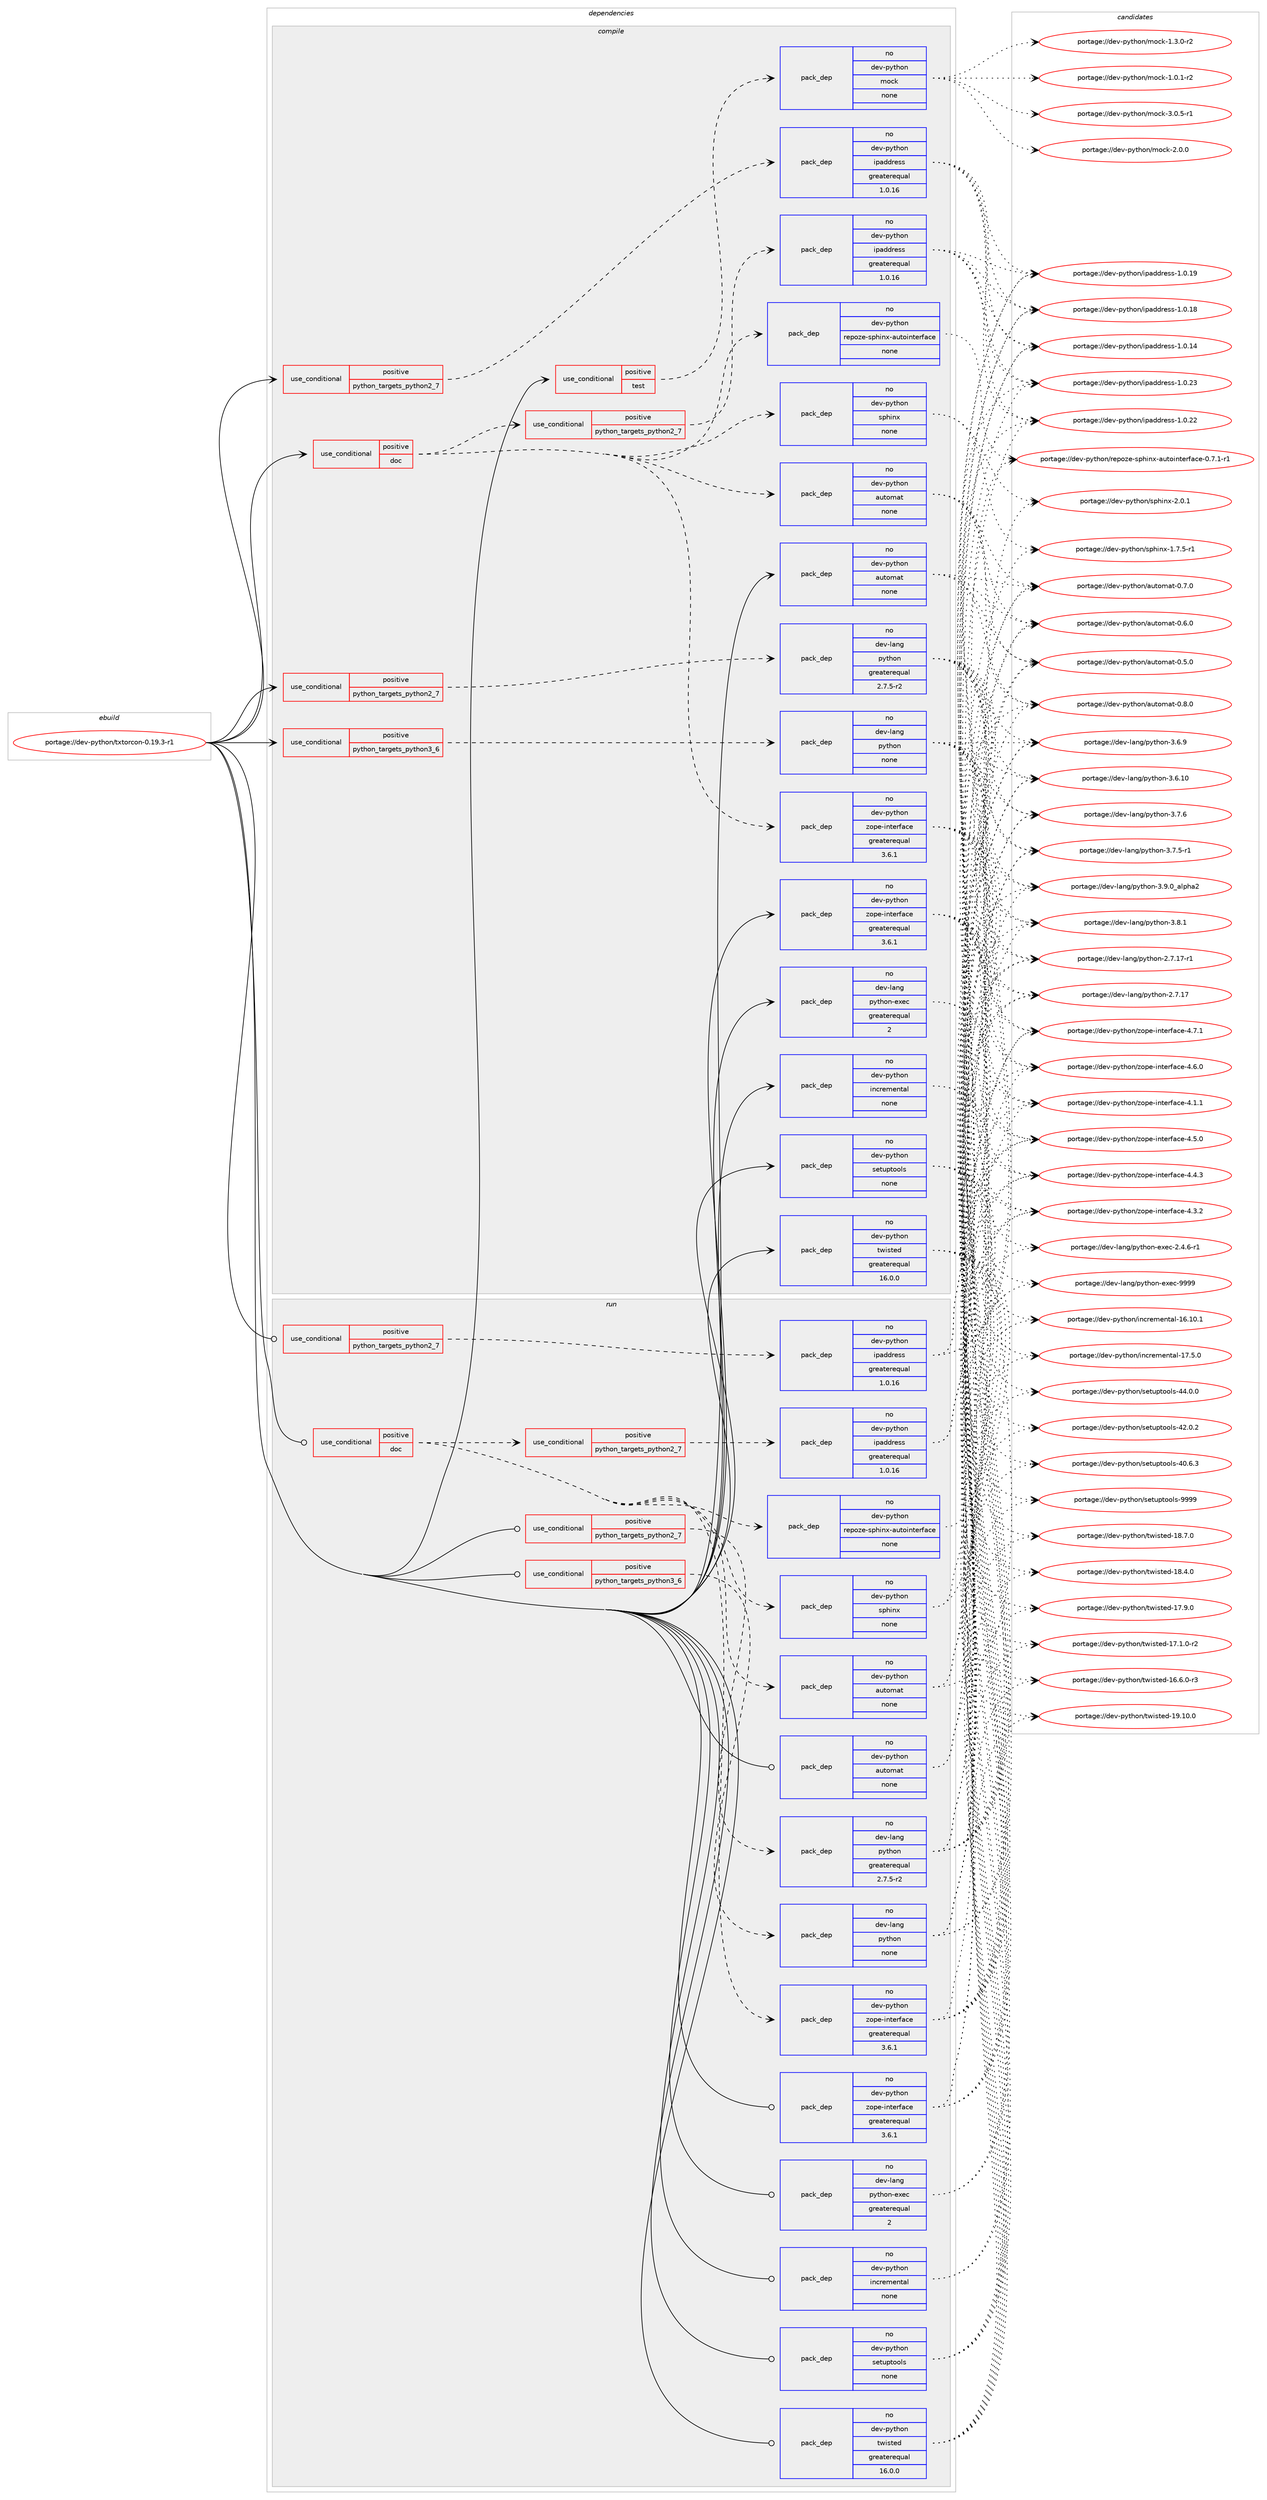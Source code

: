 digraph prolog {

# *************
# Graph options
# *************

newrank=true;
concentrate=true;
compound=true;
graph [rankdir=LR,fontname=Helvetica,fontsize=10,ranksep=1.5];#, ranksep=2.5, nodesep=0.2];
edge  [arrowhead=vee];
node  [fontname=Helvetica,fontsize=10];

# **********
# The ebuild
# **********

subgraph cluster_leftcol {
color=gray;
label=<<i>ebuild</i>>;
id [label="portage://dev-python/txtorcon-0.19.3-r1", color=red, width=4, href="../dev-python/txtorcon-0.19.3-r1.svg"];
}

# ****************
# The dependencies
# ****************

subgraph cluster_midcol {
color=gray;
label=<<i>dependencies</i>>;
subgraph cluster_compile {
fillcolor="#eeeeee";
style=filled;
label=<<i>compile</i>>;
subgraph cond104284 {
dependency420124 [label=<<TABLE BORDER="0" CELLBORDER="1" CELLSPACING="0" CELLPADDING="4"><TR><TD ROWSPAN="3" CELLPADDING="10">use_conditional</TD></TR><TR><TD>positive</TD></TR><TR><TD>doc</TD></TR></TABLE>>, shape=none, color=red];
subgraph pack310951 {
dependency420125 [label=<<TABLE BORDER="0" CELLBORDER="1" CELLSPACING="0" CELLPADDING="4" WIDTH="220"><TR><TD ROWSPAN="6" CELLPADDING="30">pack_dep</TD></TR><TR><TD WIDTH="110">no</TD></TR><TR><TD>dev-python</TD></TR><TR><TD>automat</TD></TR><TR><TD>none</TD></TR><TR><TD></TD></TR></TABLE>>, shape=none, color=blue];
}
dependency420124:e -> dependency420125:w [weight=20,style="dashed",arrowhead="vee"];
subgraph cond104285 {
dependency420126 [label=<<TABLE BORDER="0" CELLBORDER="1" CELLSPACING="0" CELLPADDING="4"><TR><TD ROWSPAN="3" CELLPADDING="10">use_conditional</TD></TR><TR><TD>positive</TD></TR><TR><TD>python_targets_python2_7</TD></TR></TABLE>>, shape=none, color=red];
subgraph pack310952 {
dependency420127 [label=<<TABLE BORDER="0" CELLBORDER="1" CELLSPACING="0" CELLPADDING="4" WIDTH="220"><TR><TD ROWSPAN="6" CELLPADDING="30">pack_dep</TD></TR><TR><TD WIDTH="110">no</TD></TR><TR><TD>dev-python</TD></TR><TR><TD>ipaddress</TD></TR><TR><TD>greaterequal</TD></TR><TR><TD>1.0.16</TD></TR></TABLE>>, shape=none, color=blue];
}
dependency420126:e -> dependency420127:w [weight=20,style="dashed",arrowhead="vee"];
}
dependency420124:e -> dependency420126:w [weight=20,style="dashed",arrowhead="vee"];
subgraph pack310953 {
dependency420128 [label=<<TABLE BORDER="0" CELLBORDER="1" CELLSPACING="0" CELLPADDING="4" WIDTH="220"><TR><TD ROWSPAN="6" CELLPADDING="30">pack_dep</TD></TR><TR><TD WIDTH="110">no</TD></TR><TR><TD>dev-python</TD></TR><TR><TD>sphinx</TD></TR><TR><TD>none</TD></TR><TR><TD></TD></TR></TABLE>>, shape=none, color=blue];
}
dependency420124:e -> dependency420128:w [weight=20,style="dashed",arrowhead="vee"];
subgraph pack310954 {
dependency420129 [label=<<TABLE BORDER="0" CELLBORDER="1" CELLSPACING="0" CELLPADDING="4" WIDTH="220"><TR><TD ROWSPAN="6" CELLPADDING="30">pack_dep</TD></TR><TR><TD WIDTH="110">no</TD></TR><TR><TD>dev-python</TD></TR><TR><TD>repoze-sphinx-autointerface</TD></TR><TR><TD>none</TD></TR><TR><TD></TD></TR></TABLE>>, shape=none, color=blue];
}
dependency420124:e -> dependency420129:w [weight=20,style="dashed",arrowhead="vee"];
subgraph pack310955 {
dependency420130 [label=<<TABLE BORDER="0" CELLBORDER="1" CELLSPACING="0" CELLPADDING="4" WIDTH="220"><TR><TD ROWSPAN="6" CELLPADDING="30">pack_dep</TD></TR><TR><TD WIDTH="110">no</TD></TR><TR><TD>dev-python</TD></TR><TR><TD>zope-interface</TD></TR><TR><TD>greaterequal</TD></TR><TR><TD>3.6.1</TD></TR></TABLE>>, shape=none, color=blue];
}
dependency420124:e -> dependency420130:w [weight=20,style="dashed",arrowhead="vee"];
}
id:e -> dependency420124:w [weight=20,style="solid",arrowhead="vee"];
subgraph cond104286 {
dependency420131 [label=<<TABLE BORDER="0" CELLBORDER="1" CELLSPACING="0" CELLPADDING="4"><TR><TD ROWSPAN="3" CELLPADDING="10">use_conditional</TD></TR><TR><TD>positive</TD></TR><TR><TD>python_targets_python2_7</TD></TR></TABLE>>, shape=none, color=red];
subgraph pack310956 {
dependency420132 [label=<<TABLE BORDER="0" CELLBORDER="1" CELLSPACING="0" CELLPADDING="4" WIDTH="220"><TR><TD ROWSPAN="6" CELLPADDING="30">pack_dep</TD></TR><TR><TD WIDTH="110">no</TD></TR><TR><TD>dev-lang</TD></TR><TR><TD>python</TD></TR><TR><TD>greaterequal</TD></TR><TR><TD>2.7.5-r2</TD></TR></TABLE>>, shape=none, color=blue];
}
dependency420131:e -> dependency420132:w [weight=20,style="dashed",arrowhead="vee"];
}
id:e -> dependency420131:w [weight=20,style="solid",arrowhead="vee"];
subgraph cond104287 {
dependency420133 [label=<<TABLE BORDER="0" CELLBORDER="1" CELLSPACING="0" CELLPADDING="4"><TR><TD ROWSPAN="3" CELLPADDING="10">use_conditional</TD></TR><TR><TD>positive</TD></TR><TR><TD>python_targets_python2_7</TD></TR></TABLE>>, shape=none, color=red];
subgraph pack310957 {
dependency420134 [label=<<TABLE BORDER="0" CELLBORDER="1" CELLSPACING="0" CELLPADDING="4" WIDTH="220"><TR><TD ROWSPAN="6" CELLPADDING="30">pack_dep</TD></TR><TR><TD WIDTH="110">no</TD></TR><TR><TD>dev-python</TD></TR><TR><TD>ipaddress</TD></TR><TR><TD>greaterequal</TD></TR><TR><TD>1.0.16</TD></TR></TABLE>>, shape=none, color=blue];
}
dependency420133:e -> dependency420134:w [weight=20,style="dashed",arrowhead="vee"];
}
id:e -> dependency420133:w [weight=20,style="solid",arrowhead="vee"];
subgraph cond104288 {
dependency420135 [label=<<TABLE BORDER="0" CELLBORDER="1" CELLSPACING="0" CELLPADDING="4"><TR><TD ROWSPAN="3" CELLPADDING="10">use_conditional</TD></TR><TR><TD>positive</TD></TR><TR><TD>python_targets_python3_6</TD></TR></TABLE>>, shape=none, color=red];
subgraph pack310958 {
dependency420136 [label=<<TABLE BORDER="0" CELLBORDER="1" CELLSPACING="0" CELLPADDING="4" WIDTH="220"><TR><TD ROWSPAN="6" CELLPADDING="30">pack_dep</TD></TR><TR><TD WIDTH="110">no</TD></TR><TR><TD>dev-lang</TD></TR><TR><TD>python</TD></TR><TR><TD>none</TD></TR><TR><TD></TD></TR></TABLE>>, shape=none, color=blue];
}
dependency420135:e -> dependency420136:w [weight=20,style="dashed",arrowhead="vee"];
}
id:e -> dependency420135:w [weight=20,style="solid",arrowhead="vee"];
subgraph cond104289 {
dependency420137 [label=<<TABLE BORDER="0" CELLBORDER="1" CELLSPACING="0" CELLPADDING="4"><TR><TD ROWSPAN="3" CELLPADDING="10">use_conditional</TD></TR><TR><TD>positive</TD></TR><TR><TD>test</TD></TR></TABLE>>, shape=none, color=red];
subgraph pack310959 {
dependency420138 [label=<<TABLE BORDER="0" CELLBORDER="1" CELLSPACING="0" CELLPADDING="4" WIDTH="220"><TR><TD ROWSPAN="6" CELLPADDING="30">pack_dep</TD></TR><TR><TD WIDTH="110">no</TD></TR><TR><TD>dev-python</TD></TR><TR><TD>mock</TD></TR><TR><TD>none</TD></TR><TR><TD></TD></TR></TABLE>>, shape=none, color=blue];
}
dependency420137:e -> dependency420138:w [weight=20,style="dashed",arrowhead="vee"];
}
id:e -> dependency420137:w [weight=20,style="solid",arrowhead="vee"];
subgraph pack310960 {
dependency420139 [label=<<TABLE BORDER="0" CELLBORDER="1" CELLSPACING="0" CELLPADDING="4" WIDTH="220"><TR><TD ROWSPAN="6" CELLPADDING="30">pack_dep</TD></TR><TR><TD WIDTH="110">no</TD></TR><TR><TD>dev-lang</TD></TR><TR><TD>python-exec</TD></TR><TR><TD>greaterequal</TD></TR><TR><TD>2</TD></TR></TABLE>>, shape=none, color=blue];
}
id:e -> dependency420139:w [weight=20,style="solid",arrowhead="vee"];
subgraph pack310961 {
dependency420140 [label=<<TABLE BORDER="0" CELLBORDER="1" CELLSPACING="0" CELLPADDING="4" WIDTH="220"><TR><TD ROWSPAN="6" CELLPADDING="30">pack_dep</TD></TR><TR><TD WIDTH="110">no</TD></TR><TR><TD>dev-python</TD></TR><TR><TD>automat</TD></TR><TR><TD>none</TD></TR><TR><TD></TD></TR></TABLE>>, shape=none, color=blue];
}
id:e -> dependency420140:w [weight=20,style="solid",arrowhead="vee"];
subgraph pack310962 {
dependency420141 [label=<<TABLE BORDER="0" CELLBORDER="1" CELLSPACING="0" CELLPADDING="4" WIDTH="220"><TR><TD ROWSPAN="6" CELLPADDING="30">pack_dep</TD></TR><TR><TD WIDTH="110">no</TD></TR><TR><TD>dev-python</TD></TR><TR><TD>incremental</TD></TR><TR><TD>none</TD></TR><TR><TD></TD></TR></TABLE>>, shape=none, color=blue];
}
id:e -> dependency420141:w [weight=20,style="solid",arrowhead="vee"];
subgraph pack310963 {
dependency420142 [label=<<TABLE BORDER="0" CELLBORDER="1" CELLSPACING="0" CELLPADDING="4" WIDTH="220"><TR><TD ROWSPAN="6" CELLPADDING="30">pack_dep</TD></TR><TR><TD WIDTH="110">no</TD></TR><TR><TD>dev-python</TD></TR><TR><TD>setuptools</TD></TR><TR><TD>none</TD></TR><TR><TD></TD></TR></TABLE>>, shape=none, color=blue];
}
id:e -> dependency420142:w [weight=20,style="solid",arrowhead="vee"];
subgraph pack310964 {
dependency420143 [label=<<TABLE BORDER="0" CELLBORDER="1" CELLSPACING="0" CELLPADDING="4" WIDTH="220"><TR><TD ROWSPAN="6" CELLPADDING="30">pack_dep</TD></TR><TR><TD WIDTH="110">no</TD></TR><TR><TD>dev-python</TD></TR><TR><TD>twisted</TD></TR><TR><TD>greaterequal</TD></TR><TR><TD>16.0.0</TD></TR></TABLE>>, shape=none, color=blue];
}
id:e -> dependency420143:w [weight=20,style="solid",arrowhead="vee"];
subgraph pack310965 {
dependency420144 [label=<<TABLE BORDER="0" CELLBORDER="1" CELLSPACING="0" CELLPADDING="4" WIDTH="220"><TR><TD ROWSPAN="6" CELLPADDING="30">pack_dep</TD></TR><TR><TD WIDTH="110">no</TD></TR><TR><TD>dev-python</TD></TR><TR><TD>zope-interface</TD></TR><TR><TD>greaterequal</TD></TR><TR><TD>3.6.1</TD></TR></TABLE>>, shape=none, color=blue];
}
id:e -> dependency420144:w [weight=20,style="solid",arrowhead="vee"];
}
subgraph cluster_compileandrun {
fillcolor="#eeeeee";
style=filled;
label=<<i>compile and run</i>>;
}
subgraph cluster_run {
fillcolor="#eeeeee";
style=filled;
label=<<i>run</i>>;
subgraph cond104290 {
dependency420145 [label=<<TABLE BORDER="0" CELLBORDER="1" CELLSPACING="0" CELLPADDING="4"><TR><TD ROWSPAN="3" CELLPADDING="10">use_conditional</TD></TR><TR><TD>positive</TD></TR><TR><TD>doc</TD></TR></TABLE>>, shape=none, color=red];
subgraph pack310966 {
dependency420146 [label=<<TABLE BORDER="0" CELLBORDER="1" CELLSPACING="0" CELLPADDING="4" WIDTH="220"><TR><TD ROWSPAN="6" CELLPADDING="30">pack_dep</TD></TR><TR><TD WIDTH="110">no</TD></TR><TR><TD>dev-python</TD></TR><TR><TD>automat</TD></TR><TR><TD>none</TD></TR><TR><TD></TD></TR></TABLE>>, shape=none, color=blue];
}
dependency420145:e -> dependency420146:w [weight=20,style="dashed",arrowhead="vee"];
subgraph cond104291 {
dependency420147 [label=<<TABLE BORDER="0" CELLBORDER="1" CELLSPACING="0" CELLPADDING="4"><TR><TD ROWSPAN="3" CELLPADDING="10">use_conditional</TD></TR><TR><TD>positive</TD></TR><TR><TD>python_targets_python2_7</TD></TR></TABLE>>, shape=none, color=red];
subgraph pack310967 {
dependency420148 [label=<<TABLE BORDER="0" CELLBORDER="1" CELLSPACING="0" CELLPADDING="4" WIDTH="220"><TR><TD ROWSPAN="6" CELLPADDING="30">pack_dep</TD></TR><TR><TD WIDTH="110">no</TD></TR><TR><TD>dev-python</TD></TR><TR><TD>ipaddress</TD></TR><TR><TD>greaterequal</TD></TR><TR><TD>1.0.16</TD></TR></TABLE>>, shape=none, color=blue];
}
dependency420147:e -> dependency420148:w [weight=20,style="dashed",arrowhead="vee"];
}
dependency420145:e -> dependency420147:w [weight=20,style="dashed",arrowhead="vee"];
subgraph pack310968 {
dependency420149 [label=<<TABLE BORDER="0" CELLBORDER="1" CELLSPACING="0" CELLPADDING="4" WIDTH="220"><TR><TD ROWSPAN="6" CELLPADDING="30">pack_dep</TD></TR><TR><TD WIDTH="110">no</TD></TR><TR><TD>dev-python</TD></TR><TR><TD>sphinx</TD></TR><TR><TD>none</TD></TR><TR><TD></TD></TR></TABLE>>, shape=none, color=blue];
}
dependency420145:e -> dependency420149:w [weight=20,style="dashed",arrowhead="vee"];
subgraph pack310969 {
dependency420150 [label=<<TABLE BORDER="0" CELLBORDER="1" CELLSPACING="0" CELLPADDING="4" WIDTH="220"><TR><TD ROWSPAN="6" CELLPADDING="30">pack_dep</TD></TR><TR><TD WIDTH="110">no</TD></TR><TR><TD>dev-python</TD></TR><TR><TD>repoze-sphinx-autointerface</TD></TR><TR><TD>none</TD></TR><TR><TD></TD></TR></TABLE>>, shape=none, color=blue];
}
dependency420145:e -> dependency420150:w [weight=20,style="dashed",arrowhead="vee"];
subgraph pack310970 {
dependency420151 [label=<<TABLE BORDER="0" CELLBORDER="1" CELLSPACING="0" CELLPADDING="4" WIDTH="220"><TR><TD ROWSPAN="6" CELLPADDING="30">pack_dep</TD></TR><TR><TD WIDTH="110">no</TD></TR><TR><TD>dev-python</TD></TR><TR><TD>zope-interface</TD></TR><TR><TD>greaterequal</TD></TR><TR><TD>3.6.1</TD></TR></TABLE>>, shape=none, color=blue];
}
dependency420145:e -> dependency420151:w [weight=20,style="dashed",arrowhead="vee"];
}
id:e -> dependency420145:w [weight=20,style="solid",arrowhead="odot"];
subgraph cond104292 {
dependency420152 [label=<<TABLE BORDER="0" CELLBORDER="1" CELLSPACING="0" CELLPADDING="4"><TR><TD ROWSPAN="3" CELLPADDING="10">use_conditional</TD></TR><TR><TD>positive</TD></TR><TR><TD>python_targets_python2_7</TD></TR></TABLE>>, shape=none, color=red];
subgraph pack310971 {
dependency420153 [label=<<TABLE BORDER="0" CELLBORDER="1" CELLSPACING="0" CELLPADDING="4" WIDTH="220"><TR><TD ROWSPAN="6" CELLPADDING="30">pack_dep</TD></TR><TR><TD WIDTH="110">no</TD></TR><TR><TD>dev-lang</TD></TR><TR><TD>python</TD></TR><TR><TD>greaterequal</TD></TR><TR><TD>2.7.5-r2</TD></TR></TABLE>>, shape=none, color=blue];
}
dependency420152:e -> dependency420153:w [weight=20,style="dashed",arrowhead="vee"];
}
id:e -> dependency420152:w [weight=20,style="solid",arrowhead="odot"];
subgraph cond104293 {
dependency420154 [label=<<TABLE BORDER="0" CELLBORDER="1" CELLSPACING="0" CELLPADDING="4"><TR><TD ROWSPAN="3" CELLPADDING="10">use_conditional</TD></TR><TR><TD>positive</TD></TR><TR><TD>python_targets_python2_7</TD></TR></TABLE>>, shape=none, color=red];
subgraph pack310972 {
dependency420155 [label=<<TABLE BORDER="0" CELLBORDER="1" CELLSPACING="0" CELLPADDING="4" WIDTH="220"><TR><TD ROWSPAN="6" CELLPADDING="30">pack_dep</TD></TR><TR><TD WIDTH="110">no</TD></TR><TR><TD>dev-python</TD></TR><TR><TD>ipaddress</TD></TR><TR><TD>greaterequal</TD></TR><TR><TD>1.0.16</TD></TR></TABLE>>, shape=none, color=blue];
}
dependency420154:e -> dependency420155:w [weight=20,style="dashed",arrowhead="vee"];
}
id:e -> dependency420154:w [weight=20,style="solid",arrowhead="odot"];
subgraph cond104294 {
dependency420156 [label=<<TABLE BORDER="0" CELLBORDER="1" CELLSPACING="0" CELLPADDING="4"><TR><TD ROWSPAN="3" CELLPADDING="10">use_conditional</TD></TR><TR><TD>positive</TD></TR><TR><TD>python_targets_python3_6</TD></TR></TABLE>>, shape=none, color=red];
subgraph pack310973 {
dependency420157 [label=<<TABLE BORDER="0" CELLBORDER="1" CELLSPACING="0" CELLPADDING="4" WIDTH="220"><TR><TD ROWSPAN="6" CELLPADDING="30">pack_dep</TD></TR><TR><TD WIDTH="110">no</TD></TR><TR><TD>dev-lang</TD></TR><TR><TD>python</TD></TR><TR><TD>none</TD></TR><TR><TD></TD></TR></TABLE>>, shape=none, color=blue];
}
dependency420156:e -> dependency420157:w [weight=20,style="dashed",arrowhead="vee"];
}
id:e -> dependency420156:w [weight=20,style="solid",arrowhead="odot"];
subgraph pack310974 {
dependency420158 [label=<<TABLE BORDER="0" CELLBORDER="1" CELLSPACING="0" CELLPADDING="4" WIDTH="220"><TR><TD ROWSPAN="6" CELLPADDING="30">pack_dep</TD></TR><TR><TD WIDTH="110">no</TD></TR><TR><TD>dev-lang</TD></TR><TR><TD>python-exec</TD></TR><TR><TD>greaterequal</TD></TR><TR><TD>2</TD></TR></TABLE>>, shape=none, color=blue];
}
id:e -> dependency420158:w [weight=20,style="solid",arrowhead="odot"];
subgraph pack310975 {
dependency420159 [label=<<TABLE BORDER="0" CELLBORDER="1" CELLSPACING="0" CELLPADDING="4" WIDTH="220"><TR><TD ROWSPAN="6" CELLPADDING="30">pack_dep</TD></TR><TR><TD WIDTH="110">no</TD></TR><TR><TD>dev-python</TD></TR><TR><TD>automat</TD></TR><TR><TD>none</TD></TR><TR><TD></TD></TR></TABLE>>, shape=none, color=blue];
}
id:e -> dependency420159:w [weight=20,style="solid",arrowhead="odot"];
subgraph pack310976 {
dependency420160 [label=<<TABLE BORDER="0" CELLBORDER="1" CELLSPACING="0" CELLPADDING="4" WIDTH="220"><TR><TD ROWSPAN="6" CELLPADDING="30">pack_dep</TD></TR><TR><TD WIDTH="110">no</TD></TR><TR><TD>dev-python</TD></TR><TR><TD>incremental</TD></TR><TR><TD>none</TD></TR><TR><TD></TD></TR></TABLE>>, shape=none, color=blue];
}
id:e -> dependency420160:w [weight=20,style="solid",arrowhead="odot"];
subgraph pack310977 {
dependency420161 [label=<<TABLE BORDER="0" CELLBORDER="1" CELLSPACING="0" CELLPADDING="4" WIDTH="220"><TR><TD ROWSPAN="6" CELLPADDING="30">pack_dep</TD></TR><TR><TD WIDTH="110">no</TD></TR><TR><TD>dev-python</TD></TR><TR><TD>setuptools</TD></TR><TR><TD>none</TD></TR><TR><TD></TD></TR></TABLE>>, shape=none, color=blue];
}
id:e -> dependency420161:w [weight=20,style="solid",arrowhead="odot"];
subgraph pack310978 {
dependency420162 [label=<<TABLE BORDER="0" CELLBORDER="1" CELLSPACING="0" CELLPADDING="4" WIDTH="220"><TR><TD ROWSPAN="6" CELLPADDING="30">pack_dep</TD></TR><TR><TD WIDTH="110">no</TD></TR><TR><TD>dev-python</TD></TR><TR><TD>twisted</TD></TR><TR><TD>greaterequal</TD></TR><TR><TD>16.0.0</TD></TR></TABLE>>, shape=none, color=blue];
}
id:e -> dependency420162:w [weight=20,style="solid",arrowhead="odot"];
subgraph pack310979 {
dependency420163 [label=<<TABLE BORDER="0" CELLBORDER="1" CELLSPACING="0" CELLPADDING="4" WIDTH="220"><TR><TD ROWSPAN="6" CELLPADDING="30">pack_dep</TD></TR><TR><TD WIDTH="110">no</TD></TR><TR><TD>dev-python</TD></TR><TR><TD>zope-interface</TD></TR><TR><TD>greaterequal</TD></TR><TR><TD>3.6.1</TD></TR></TABLE>>, shape=none, color=blue];
}
id:e -> dependency420163:w [weight=20,style="solid",arrowhead="odot"];
}
}

# **************
# The candidates
# **************

subgraph cluster_choices {
rank=same;
color=gray;
label=<<i>candidates</i>>;

subgraph choice310951 {
color=black;
nodesep=1;
choice10010111845112121116104111110479711711611110997116454846564648 [label="portage://dev-python/automat-0.8.0", color=red, width=4,href="../dev-python/automat-0.8.0.svg"];
choice10010111845112121116104111110479711711611110997116454846554648 [label="portage://dev-python/automat-0.7.0", color=red, width=4,href="../dev-python/automat-0.7.0.svg"];
choice10010111845112121116104111110479711711611110997116454846544648 [label="portage://dev-python/automat-0.6.0", color=red, width=4,href="../dev-python/automat-0.6.0.svg"];
choice10010111845112121116104111110479711711611110997116454846534648 [label="portage://dev-python/automat-0.5.0", color=red, width=4,href="../dev-python/automat-0.5.0.svg"];
dependency420125:e -> choice10010111845112121116104111110479711711611110997116454846564648:w [style=dotted,weight="100"];
dependency420125:e -> choice10010111845112121116104111110479711711611110997116454846554648:w [style=dotted,weight="100"];
dependency420125:e -> choice10010111845112121116104111110479711711611110997116454846544648:w [style=dotted,weight="100"];
dependency420125:e -> choice10010111845112121116104111110479711711611110997116454846534648:w [style=dotted,weight="100"];
}
subgraph choice310952 {
color=black;
nodesep=1;
choice10010111845112121116104111110471051129710010011410111511545494648465051 [label="portage://dev-python/ipaddress-1.0.23", color=red, width=4,href="../dev-python/ipaddress-1.0.23.svg"];
choice10010111845112121116104111110471051129710010011410111511545494648465050 [label="portage://dev-python/ipaddress-1.0.22", color=red, width=4,href="../dev-python/ipaddress-1.0.22.svg"];
choice10010111845112121116104111110471051129710010011410111511545494648464957 [label="portage://dev-python/ipaddress-1.0.19", color=red, width=4,href="../dev-python/ipaddress-1.0.19.svg"];
choice10010111845112121116104111110471051129710010011410111511545494648464956 [label="portage://dev-python/ipaddress-1.0.18", color=red, width=4,href="../dev-python/ipaddress-1.0.18.svg"];
choice10010111845112121116104111110471051129710010011410111511545494648464952 [label="portage://dev-python/ipaddress-1.0.14", color=red, width=4,href="../dev-python/ipaddress-1.0.14.svg"];
dependency420127:e -> choice10010111845112121116104111110471051129710010011410111511545494648465051:w [style=dotted,weight="100"];
dependency420127:e -> choice10010111845112121116104111110471051129710010011410111511545494648465050:w [style=dotted,weight="100"];
dependency420127:e -> choice10010111845112121116104111110471051129710010011410111511545494648464957:w [style=dotted,weight="100"];
dependency420127:e -> choice10010111845112121116104111110471051129710010011410111511545494648464956:w [style=dotted,weight="100"];
dependency420127:e -> choice10010111845112121116104111110471051129710010011410111511545494648464952:w [style=dotted,weight="100"];
}
subgraph choice310953 {
color=black;
nodesep=1;
choice1001011184511212111610411111047115112104105110120455046484649 [label="portage://dev-python/sphinx-2.0.1", color=red, width=4,href="../dev-python/sphinx-2.0.1.svg"];
choice10010111845112121116104111110471151121041051101204549465546534511449 [label="portage://dev-python/sphinx-1.7.5-r1", color=red, width=4,href="../dev-python/sphinx-1.7.5-r1.svg"];
dependency420128:e -> choice1001011184511212111610411111047115112104105110120455046484649:w [style=dotted,weight="100"];
dependency420128:e -> choice10010111845112121116104111110471151121041051101204549465546534511449:w [style=dotted,weight="100"];
}
subgraph choice310954 {
color=black;
nodesep=1;
choice100101118451121211161041111104711410111211112210145115112104105110120459711711611110511011610111410297991014548465546494511449 [label="portage://dev-python/repoze-sphinx-autointerface-0.7.1-r1", color=red, width=4,href="../dev-python/repoze-sphinx-autointerface-0.7.1-r1.svg"];
dependency420129:e -> choice100101118451121211161041111104711410111211112210145115112104105110120459711711611110511011610111410297991014548465546494511449:w [style=dotted,weight="100"];
}
subgraph choice310955 {
color=black;
nodesep=1;
choice1001011184511212111610411111047122111112101451051101161011141029799101455246554649 [label="portage://dev-python/zope-interface-4.7.1", color=red, width=4,href="../dev-python/zope-interface-4.7.1.svg"];
choice1001011184511212111610411111047122111112101451051101161011141029799101455246544648 [label="portage://dev-python/zope-interface-4.6.0", color=red, width=4,href="../dev-python/zope-interface-4.6.0.svg"];
choice1001011184511212111610411111047122111112101451051101161011141029799101455246534648 [label="portage://dev-python/zope-interface-4.5.0", color=red, width=4,href="../dev-python/zope-interface-4.5.0.svg"];
choice1001011184511212111610411111047122111112101451051101161011141029799101455246524651 [label="portage://dev-python/zope-interface-4.4.3", color=red, width=4,href="../dev-python/zope-interface-4.4.3.svg"];
choice1001011184511212111610411111047122111112101451051101161011141029799101455246514650 [label="portage://dev-python/zope-interface-4.3.2", color=red, width=4,href="../dev-python/zope-interface-4.3.2.svg"];
choice1001011184511212111610411111047122111112101451051101161011141029799101455246494649 [label="portage://dev-python/zope-interface-4.1.1", color=red, width=4,href="../dev-python/zope-interface-4.1.1.svg"];
dependency420130:e -> choice1001011184511212111610411111047122111112101451051101161011141029799101455246554649:w [style=dotted,weight="100"];
dependency420130:e -> choice1001011184511212111610411111047122111112101451051101161011141029799101455246544648:w [style=dotted,weight="100"];
dependency420130:e -> choice1001011184511212111610411111047122111112101451051101161011141029799101455246534648:w [style=dotted,weight="100"];
dependency420130:e -> choice1001011184511212111610411111047122111112101451051101161011141029799101455246524651:w [style=dotted,weight="100"];
dependency420130:e -> choice1001011184511212111610411111047122111112101451051101161011141029799101455246514650:w [style=dotted,weight="100"];
dependency420130:e -> choice1001011184511212111610411111047122111112101451051101161011141029799101455246494649:w [style=dotted,weight="100"];
}
subgraph choice310956 {
color=black;
nodesep=1;
choice10010111845108971101034711212111610411111045514657464895971081121049750 [label="portage://dev-lang/python-3.9.0_alpha2", color=red, width=4,href="../dev-lang/python-3.9.0_alpha2.svg"];
choice100101118451089711010347112121116104111110455146564649 [label="portage://dev-lang/python-3.8.1", color=red, width=4,href="../dev-lang/python-3.8.1.svg"];
choice100101118451089711010347112121116104111110455146554654 [label="portage://dev-lang/python-3.7.6", color=red, width=4,href="../dev-lang/python-3.7.6.svg"];
choice1001011184510897110103471121211161041111104551465546534511449 [label="portage://dev-lang/python-3.7.5-r1", color=red, width=4,href="../dev-lang/python-3.7.5-r1.svg"];
choice100101118451089711010347112121116104111110455146544657 [label="portage://dev-lang/python-3.6.9", color=red, width=4,href="../dev-lang/python-3.6.9.svg"];
choice10010111845108971101034711212111610411111045514654464948 [label="portage://dev-lang/python-3.6.10", color=red, width=4,href="../dev-lang/python-3.6.10.svg"];
choice100101118451089711010347112121116104111110455046554649554511449 [label="portage://dev-lang/python-2.7.17-r1", color=red, width=4,href="../dev-lang/python-2.7.17-r1.svg"];
choice10010111845108971101034711212111610411111045504655464955 [label="portage://dev-lang/python-2.7.17", color=red, width=4,href="../dev-lang/python-2.7.17.svg"];
dependency420132:e -> choice10010111845108971101034711212111610411111045514657464895971081121049750:w [style=dotted,weight="100"];
dependency420132:e -> choice100101118451089711010347112121116104111110455146564649:w [style=dotted,weight="100"];
dependency420132:e -> choice100101118451089711010347112121116104111110455146554654:w [style=dotted,weight="100"];
dependency420132:e -> choice1001011184510897110103471121211161041111104551465546534511449:w [style=dotted,weight="100"];
dependency420132:e -> choice100101118451089711010347112121116104111110455146544657:w [style=dotted,weight="100"];
dependency420132:e -> choice10010111845108971101034711212111610411111045514654464948:w [style=dotted,weight="100"];
dependency420132:e -> choice100101118451089711010347112121116104111110455046554649554511449:w [style=dotted,weight="100"];
dependency420132:e -> choice10010111845108971101034711212111610411111045504655464955:w [style=dotted,weight="100"];
}
subgraph choice310957 {
color=black;
nodesep=1;
choice10010111845112121116104111110471051129710010011410111511545494648465051 [label="portage://dev-python/ipaddress-1.0.23", color=red, width=4,href="../dev-python/ipaddress-1.0.23.svg"];
choice10010111845112121116104111110471051129710010011410111511545494648465050 [label="portage://dev-python/ipaddress-1.0.22", color=red, width=4,href="../dev-python/ipaddress-1.0.22.svg"];
choice10010111845112121116104111110471051129710010011410111511545494648464957 [label="portage://dev-python/ipaddress-1.0.19", color=red, width=4,href="../dev-python/ipaddress-1.0.19.svg"];
choice10010111845112121116104111110471051129710010011410111511545494648464956 [label="portage://dev-python/ipaddress-1.0.18", color=red, width=4,href="../dev-python/ipaddress-1.0.18.svg"];
choice10010111845112121116104111110471051129710010011410111511545494648464952 [label="portage://dev-python/ipaddress-1.0.14", color=red, width=4,href="../dev-python/ipaddress-1.0.14.svg"];
dependency420134:e -> choice10010111845112121116104111110471051129710010011410111511545494648465051:w [style=dotted,weight="100"];
dependency420134:e -> choice10010111845112121116104111110471051129710010011410111511545494648465050:w [style=dotted,weight="100"];
dependency420134:e -> choice10010111845112121116104111110471051129710010011410111511545494648464957:w [style=dotted,weight="100"];
dependency420134:e -> choice10010111845112121116104111110471051129710010011410111511545494648464956:w [style=dotted,weight="100"];
dependency420134:e -> choice10010111845112121116104111110471051129710010011410111511545494648464952:w [style=dotted,weight="100"];
}
subgraph choice310958 {
color=black;
nodesep=1;
choice10010111845108971101034711212111610411111045514657464895971081121049750 [label="portage://dev-lang/python-3.9.0_alpha2", color=red, width=4,href="../dev-lang/python-3.9.0_alpha2.svg"];
choice100101118451089711010347112121116104111110455146564649 [label="portage://dev-lang/python-3.8.1", color=red, width=4,href="../dev-lang/python-3.8.1.svg"];
choice100101118451089711010347112121116104111110455146554654 [label="portage://dev-lang/python-3.7.6", color=red, width=4,href="../dev-lang/python-3.7.6.svg"];
choice1001011184510897110103471121211161041111104551465546534511449 [label="portage://dev-lang/python-3.7.5-r1", color=red, width=4,href="../dev-lang/python-3.7.5-r1.svg"];
choice100101118451089711010347112121116104111110455146544657 [label="portage://dev-lang/python-3.6.9", color=red, width=4,href="../dev-lang/python-3.6.9.svg"];
choice10010111845108971101034711212111610411111045514654464948 [label="portage://dev-lang/python-3.6.10", color=red, width=4,href="../dev-lang/python-3.6.10.svg"];
choice100101118451089711010347112121116104111110455046554649554511449 [label="portage://dev-lang/python-2.7.17-r1", color=red, width=4,href="../dev-lang/python-2.7.17-r1.svg"];
choice10010111845108971101034711212111610411111045504655464955 [label="portage://dev-lang/python-2.7.17", color=red, width=4,href="../dev-lang/python-2.7.17.svg"];
dependency420136:e -> choice10010111845108971101034711212111610411111045514657464895971081121049750:w [style=dotted,weight="100"];
dependency420136:e -> choice100101118451089711010347112121116104111110455146564649:w [style=dotted,weight="100"];
dependency420136:e -> choice100101118451089711010347112121116104111110455146554654:w [style=dotted,weight="100"];
dependency420136:e -> choice1001011184510897110103471121211161041111104551465546534511449:w [style=dotted,weight="100"];
dependency420136:e -> choice100101118451089711010347112121116104111110455146544657:w [style=dotted,weight="100"];
dependency420136:e -> choice10010111845108971101034711212111610411111045514654464948:w [style=dotted,weight="100"];
dependency420136:e -> choice100101118451089711010347112121116104111110455046554649554511449:w [style=dotted,weight="100"];
dependency420136:e -> choice10010111845108971101034711212111610411111045504655464955:w [style=dotted,weight="100"];
}
subgraph choice310959 {
color=black;
nodesep=1;
choice1001011184511212111610411111047109111991074551464846534511449 [label="portage://dev-python/mock-3.0.5-r1", color=red, width=4,href="../dev-python/mock-3.0.5-r1.svg"];
choice100101118451121211161041111104710911199107455046484648 [label="portage://dev-python/mock-2.0.0", color=red, width=4,href="../dev-python/mock-2.0.0.svg"];
choice1001011184511212111610411111047109111991074549465146484511450 [label="portage://dev-python/mock-1.3.0-r2", color=red, width=4,href="../dev-python/mock-1.3.0-r2.svg"];
choice1001011184511212111610411111047109111991074549464846494511450 [label="portage://dev-python/mock-1.0.1-r2", color=red, width=4,href="../dev-python/mock-1.0.1-r2.svg"];
dependency420138:e -> choice1001011184511212111610411111047109111991074551464846534511449:w [style=dotted,weight="100"];
dependency420138:e -> choice100101118451121211161041111104710911199107455046484648:w [style=dotted,weight="100"];
dependency420138:e -> choice1001011184511212111610411111047109111991074549465146484511450:w [style=dotted,weight="100"];
dependency420138:e -> choice1001011184511212111610411111047109111991074549464846494511450:w [style=dotted,weight="100"];
}
subgraph choice310960 {
color=black;
nodesep=1;
choice10010111845108971101034711212111610411111045101120101994557575757 [label="portage://dev-lang/python-exec-9999", color=red, width=4,href="../dev-lang/python-exec-9999.svg"];
choice10010111845108971101034711212111610411111045101120101994550465246544511449 [label="portage://dev-lang/python-exec-2.4.6-r1", color=red, width=4,href="../dev-lang/python-exec-2.4.6-r1.svg"];
dependency420139:e -> choice10010111845108971101034711212111610411111045101120101994557575757:w [style=dotted,weight="100"];
dependency420139:e -> choice10010111845108971101034711212111610411111045101120101994550465246544511449:w [style=dotted,weight="100"];
}
subgraph choice310961 {
color=black;
nodesep=1;
choice10010111845112121116104111110479711711611110997116454846564648 [label="portage://dev-python/automat-0.8.0", color=red, width=4,href="../dev-python/automat-0.8.0.svg"];
choice10010111845112121116104111110479711711611110997116454846554648 [label="portage://dev-python/automat-0.7.0", color=red, width=4,href="../dev-python/automat-0.7.0.svg"];
choice10010111845112121116104111110479711711611110997116454846544648 [label="portage://dev-python/automat-0.6.0", color=red, width=4,href="../dev-python/automat-0.6.0.svg"];
choice10010111845112121116104111110479711711611110997116454846534648 [label="portage://dev-python/automat-0.5.0", color=red, width=4,href="../dev-python/automat-0.5.0.svg"];
dependency420140:e -> choice10010111845112121116104111110479711711611110997116454846564648:w [style=dotted,weight="100"];
dependency420140:e -> choice10010111845112121116104111110479711711611110997116454846554648:w [style=dotted,weight="100"];
dependency420140:e -> choice10010111845112121116104111110479711711611110997116454846544648:w [style=dotted,weight="100"];
dependency420140:e -> choice10010111845112121116104111110479711711611110997116454846534648:w [style=dotted,weight="100"];
}
subgraph choice310962 {
color=black;
nodesep=1;
choice1001011184511212111610411111047105110991141011091011101169710845495546534648 [label="portage://dev-python/incremental-17.5.0", color=red, width=4,href="../dev-python/incremental-17.5.0.svg"];
choice100101118451121211161041111104710511099114101109101110116971084549544649484649 [label="portage://dev-python/incremental-16.10.1", color=red, width=4,href="../dev-python/incremental-16.10.1.svg"];
dependency420141:e -> choice1001011184511212111610411111047105110991141011091011101169710845495546534648:w [style=dotted,weight="100"];
dependency420141:e -> choice100101118451121211161041111104710511099114101109101110116971084549544649484649:w [style=dotted,weight="100"];
}
subgraph choice310963 {
color=black;
nodesep=1;
choice10010111845112121116104111110471151011161171121161111111081154557575757 [label="portage://dev-python/setuptools-9999", color=red, width=4,href="../dev-python/setuptools-9999.svg"];
choice100101118451121211161041111104711510111611711211611111110811545525246484648 [label="portage://dev-python/setuptools-44.0.0", color=red, width=4,href="../dev-python/setuptools-44.0.0.svg"];
choice100101118451121211161041111104711510111611711211611111110811545525046484650 [label="portage://dev-python/setuptools-42.0.2", color=red, width=4,href="../dev-python/setuptools-42.0.2.svg"];
choice100101118451121211161041111104711510111611711211611111110811545524846544651 [label="portage://dev-python/setuptools-40.6.3", color=red, width=4,href="../dev-python/setuptools-40.6.3.svg"];
dependency420142:e -> choice10010111845112121116104111110471151011161171121161111111081154557575757:w [style=dotted,weight="100"];
dependency420142:e -> choice100101118451121211161041111104711510111611711211611111110811545525246484648:w [style=dotted,weight="100"];
dependency420142:e -> choice100101118451121211161041111104711510111611711211611111110811545525046484650:w [style=dotted,weight="100"];
dependency420142:e -> choice100101118451121211161041111104711510111611711211611111110811545524846544651:w [style=dotted,weight="100"];
}
subgraph choice310964 {
color=black;
nodesep=1;
choice10010111845112121116104111110471161191051151161011004549574649484648 [label="portage://dev-python/twisted-19.10.0", color=red, width=4,href="../dev-python/twisted-19.10.0.svg"];
choice100101118451121211161041111104711611910511511610110045495646554648 [label="portage://dev-python/twisted-18.7.0", color=red, width=4,href="../dev-python/twisted-18.7.0.svg"];
choice100101118451121211161041111104711611910511511610110045495646524648 [label="portage://dev-python/twisted-18.4.0", color=red, width=4,href="../dev-python/twisted-18.4.0.svg"];
choice100101118451121211161041111104711611910511511610110045495546574648 [label="portage://dev-python/twisted-17.9.0", color=red, width=4,href="../dev-python/twisted-17.9.0.svg"];
choice1001011184511212111610411111047116119105115116101100454955464946484511450 [label="portage://dev-python/twisted-17.1.0-r2", color=red, width=4,href="../dev-python/twisted-17.1.0-r2.svg"];
choice1001011184511212111610411111047116119105115116101100454954465446484511451 [label="portage://dev-python/twisted-16.6.0-r3", color=red, width=4,href="../dev-python/twisted-16.6.0-r3.svg"];
dependency420143:e -> choice10010111845112121116104111110471161191051151161011004549574649484648:w [style=dotted,weight="100"];
dependency420143:e -> choice100101118451121211161041111104711611910511511610110045495646554648:w [style=dotted,weight="100"];
dependency420143:e -> choice100101118451121211161041111104711611910511511610110045495646524648:w [style=dotted,weight="100"];
dependency420143:e -> choice100101118451121211161041111104711611910511511610110045495546574648:w [style=dotted,weight="100"];
dependency420143:e -> choice1001011184511212111610411111047116119105115116101100454955464946484511450:w [style=dotted,weight="100"];
dependency420143:e -> choice1001011184511212111610411111047116119105115116101100454954465446484511451:w [style=dotted,weight="100"];
}
subgraph choice310965 {
color=black;
nodesep=1;
choice1001011184511212111610411111047122111112101451051101161011141029799101455246554649 [label="portage://dev-python/zope-interface-4.7.1", color=red, width=4,href="../dev-python/zope-interface-4.7.1.svg"];
choice1001011184511212111610411111047122111112101451051101161011141029799101455246544648 [label="portage://dev-python/zope-interface-4.6.0", color=red, width=4,href="../dev-python/zope-interface-4.6.0.svg"];
choice1001011184511212111610411111047122111112101451051101161011141029799101455246534648 [label="portage://dev-python/zope-interface-4.5.0", color=red, width=4,href="../dev-python/zope-interface-4.5.0.svg"];
choice1001011184511212111610411111047122111112101451051101161011141029799101455246524651 [label="portage://dev-python/zope-interface-4.4.3", color=red, width=4,href="../dev-python/zope-interface-4.4.3.svg"];
choice1001011184511212111610411111047122111112101451051101161011141029799101455246514650 [label="portage://dev-python/zope-interface-4.3.2", color=red, width=4,href="../dev-python/zope-interface-4.3.2.svg"];
choice1001011184511212111610411111047122111112101451051101161011141029799101455246494649 [label="portage://dev-python/zope-interface-4.1.1", color=red, width=4,href="../dev-python/zope-interface-4.1.1.svg"];
dependency420144:e -> choice1001011184511212111610411111047122111112101451051101161011141029799101455246554649:w [style=dotted,weight="100"];
dependency420144:e -> choice1001011184511212111610411111047122111112101451051101161011141029799101455246544648:w [style=dotted,weight="100"];
dependency420144:e -> choice1001011184511212111610411111047122111112101451051101161011141029799101455246534648:w [style=dotted,weight="100"];
dependency420144:e -> choice1001011184511212111610411111047122111112101451051101161011141029799101455246524651:w [style=dotted,weight="100"];
dependency420144:e -> choice1001011184511212111610411111047122111112101451051101161011141029799101455246514650:w [style=dotted,weight="100"];
dependency420144:e -> choice1001011184511212111610411111047122111112101451051101161011141029799101455246494649:w [style=dotted,weight="100"];
}
subgraph choice310966 {
color=black;
nodesep=1;
choice10010111845112121116104111110479711711611110997116454846564648 [label="portage://dev-python/automat-0.8.0", color=red, width=4,href="../dev-python/automat-0.8.0.svg"];
choice10010111845112121116104111110479711711611110997116454846554648 [label="portage://dev-python/automat-0.7.0", color=red, width=4,href="../dev-python/automat-0.7.0.svg"];
choice10010111845112121116104111110479711711611110997116454846544648 [label="portage://dev-python/automat-0.6.0", color=red, width=4,href="../dev-python/automat-0.6.0.svg"];
choice10010111845112121116104111110479711711611110997116454846534648 [label="portage://dev-python/automat-0.5.0", color=red, width=4,href="../dev-python/automat-0.5.0.svg"];
dependency420146:e -> choice10010111845112121116104111110479711711611110997116454846564648:w [style=dotted,weight="100"];
dependency420146:e -> choice10010111845112121116104111110479711711611110997116454846554648:w [style=dotted,weight="100"];
dependency420146:e -> choice10010111845112121116104111110479711711611110997116454846544648:w [style=dotted,weight="100"];
dependency420146:e -> choice10010111845112121116104111110479711711611110997116454846534648:w [style=dotted,weight="100"];
}
subgraph choice310967 {
color=black;
nodesep=1;
choice10010111845112121116104111110471051129710010011410111511545494648465051 [label="portage://dev-python/ipaddress-1.0.23", color=red, width=4,href="../dev-python/ipaddress-1.0.23.svg"];
choice10010111845112121116104111110471051129710010011410111511545494648465050 [label="portage://dev-python/ipaddress-1.0.22", color=red, width=4,href="../dev-python/ipaddress-1.0.22.svg"];
choice10010111845112121116104111110471051129710010011410111511545494648464957 [label="portage://dev-python/ipaddress-1.0.19", color=red, width=4,href="../dev-python/ipaddress-1.0.19.svg"];
choice10010111845112121116104111110471051129710010011410111511545494648464956 [label="portage://dev-python/ipaddress-1.0.18", color=red, width=4,href="../dev-python/ipaddress-1.0.18.svg"];
choice10010111845112121116104111110471051129710010011410111511545494648464952 [label="portage://dev-python/ipaddress-1.0.14", color=red, width=4,href="../dev-python/ipaddress-1.0.14.svg"];
dependency420148:e -> choice10010111845112121116104111110471051129710010011410111511545494648465051:w [style=dotted,weight="100"];
dependency420148:e -> choice10010111845112121116104111110471051129710010011410111511545494648465050:w [style=dotted,weight="100"];
dependency420148:e -> choice10010111845112121116104111110471051129710010011410111511545494648464957:w [style=dotted,weight="100"];
dependency420148:e -> choice10010111845112121116104111110471051129710010011410111511545494648464956:w [style=dotted,weight="100"];
dependency420148:e -> choice10010111845112121116104111110471051129710010011410111511545494648464952:w [style=dotted,weight="100"];
}
subgraph choice310968 {
color=black;
nodesep=1;
choice1001011184511212111610411111047115112104105110120455046484649 [label="portage://dev-python/sphinx-2.0.1", color=red, width=4,href="../dev-python/sphinx-2.0.1.svg"];
choice10010111845112121116104111110471151121041051101204549465546534511449 [label="portage://dev-python/sphinx-1.7.5-r1", color=red, width=4,href="../dev-python/sphinx-1.7.5-r1.svg"];
dependency420149:e -> choice1001011184511212111610411111047115112104105110120455046484649:w [style=dotted,weight="100"];
dependency420149:e -> choice10010111845112121116104111110471151121041051101204549465546534511449:w [style=dotted,weight="100"];
}
subgraph choice310969 {
color=black;
nodesep=1;
choice100101118451121211161041111104711410111211112210145115112104105110120459711711611110511011610111410297991014548465546494511449 [label="portage://dev-python/repoze-sphinx-autointerface-0.7.1-r1", color=red, width=4,href="../dev-python/repoze-sphinx-autointerface-0.7.1-r1.svg"];
dependency420150:e -> choice100101118451121211161041111104711410111211112210145115112104105110120459711711611110511011610111410297991014548465546494511449:w [style=dotted,weight="100"];
}
subgraph choice310970 {
color=black;
nodesep=1;
choice1001011184511212111610411111047122111112101451051101161011141029799101455246554649 [label="portage://dev-python/zope-interface-4.7.1", color=red, width=4,href="../dev-python/zope-interface-4.7.1.svg"];
choice1001011184511212111610411111047122111112101451051101161011141029799101455246544648 [label="portage://dev-python/zope-interface-4.6.0", color=red, width=4,href="../dev-python/zope-interface-4.6.0.svg"];
choice1001011184511212111610411111047122111112101451051101161011141029799101455246534648 [label="portage://dev-python/zope-interface-4.5.0", color=red, width=4,href="../dev-python/zope-interface-4.5.0.svg"];
choice1001011184511212111610411111047122111112101451051101161011141029799101455246524651 [label="portage://dev-python/zope-interface-4.4.3", color=red, width=4,href="../dev-python/zope-interface-4.4.3.svg"];
choice1001011184511212111610411111047122111112101451051101161011141029799101455246514650 [label="portage://dev-python/zope-interface-4.3.2", color=red, width=4,href="../dev-python/zope-interface-4.3.2.svg"];
choice1001011184511212111610411111047122111112101451051101161011141029799101455246494649 [label="portage://dev-python/zope-interface-4.1.1", color=red, width=4,href="../dev-python/zope-interface-4.1.1.svg"];
dependency420151:e -> choice1001011184511212111610411111047122111112101451051101161011141029799101455246554649:w [style=dotted,weight="100"];
dependency420151:e -> choice1001011184511212111610411111047122111112101451051101161011141029799101455246544648:w [style=dotted,weight="100"];
dependency420151:e -> choice1001011184511212111610411111047122111112101451051101161011141029799101455246534648:w [style=dotted,weight="100"];
dependency420151:e -> choice1001011184511212111610411111047122111112101451051101161011141029799101455246524651:w [style=dotted,weight="100"];
dependency420151:e -> choice1001011184511212111610411111047122111112101451051101161011141029799101455246514650:w [style=dotted,weight="100"];
dependency420151:e -> choice1001011184511212111610411111047122111112101451051101161011141029799101455246494649:w [style=dotted,weight="100"];
}
subgraph choice310971 {
color=black;
nodesep=1;
choice10010111845108971101034711212111610411111045514657464895971081121049750 [label="portage://dev-lang/python-3.9.0_alpha2", color=red, width=4,href="../dev-lang/python-3.9.0_alpha2.svg"];
choice100101118451089711010347112121116104111110455146564649 [label="portage://dev-lang/python-3.8.1", color=red, width=4,href="../dev-lang/python-3.8.1.svg"];
choice100101118451089711010347112121116104111110455146554654 [label="portage://dev-lang/python-3.7.6", color=red, width=4,href="../dev-lang/python-3.7.6.svg"];
choice1001011184510897110103471121211161041111104551465546534511449 [label="portage://dev-lang/python-3.7.5-r1", color=red, width=4,href="../dev-lang/python-3.7.5-r1.svg"];
choice100101118451089711010347112121116104111110455146544657 [label="portage://dev-lang/python-3.6.9", color=red, width=4,href="../dev-lang/python-3.6.9.svg"];
choice10010111845108971101034711212111610411111045514654464948 [label="portage://dev-lang/python-3.6.10", color=red, width=4,href="../dev-lang/python-3.6.10.svg"];
choice100101118451089711010347112121116104111110455046554649554511449 [label="portage://dev-lang/python-2.7.17-r1", color=red, width=4,href="../dev-lang/python-2.7.17-r1.svg"];
choice10010111845108971101034711212111610411111045504655464955 [label="portage://dev-lang/python-2.7.17", color=red, width=4,href="../dev-lang/python-2.7.17.svg"];
dependency420153:e -> choice10010111845108971101034711212111610411111045514657464895971081121049750:w [style=dotted,weight="100"];
dependency420153:e -> choice100101118451089711010347112121116104111110455146564649:w [style=dotted,weight="100"];
dependency420153:e -> choice100101118451089711010347112121116104111110455146554654:w [style=dotted,weight="100"];
dependency420153:e -> choice1001011184510897110103471121211161041111104551465546534511449:w [style=dotted,weight="100"];
dependency420153:e -> choice100101118451089711010347112121116104111110455146544657:w [style=dotted,weight="100"];
dependency420153:e -> choice10010111845108971101034711212111610411111045514654464948:w [style=dotted,weight="100"];
dependency420153:e -> choice100101118451089711010347112121116104111110455046554649554511449:w [style=dotted,weight="100"];
dependency420153:e -> choice10010111845108971101034711212111610411111045504655464955:w [style=dotted,weight="100"];
}
subgraph choice310972 {
color=black;
nodesep=1;
choice10010111845112121116104111110471051129710010011410111511545494648465051 [label="portage://dev-python/ipaddress-1.0.23", color=red, width=4,href="../dev-python/ipaddress-1.0.23.svg"];
choice10010111845112121116104111110471051129710010011410111511545494648465050 [label="portage://dev-python/ipaddress-1.0.22", color=red, width=4,href="../dev-python/ipaddress-1.0.22.svg"];
choice10010111845112121116104111110471051129710010011410111511545494648464957 [label="portage://dev-python/ipaddress-1.0.19", color=red, width=4,href="../dev-python/ipaddress-1.0.19.svg"];
choice10010111845112121116104111110471051129710010011410111511545494648464956 [label="portage://dev-python/ipaddress-1.0.18", color=red, width=4,href="../dev-python/ipaddress-1.0.18.svg"];
choice10010111845112121116104111110471051129710010011410111511545494648464952 [label="portage://dev-python/ipaddress-1.0.14", color=red, width=4,href="../dev-python/ipaddress-1.0.14.svg"];
dependency420155:e -> choice10010111845112121116104111110471051129710010011410111511545494648465051:w [style=dotted,weight="100"];
dependency420155:e -> choice10010111845112121116104111110471051129710010011410111511545494648465050:w [style=dotted,weight="100"];
dependency420155:e -> choice10010111845112121116104111110471051129710010011410111511545494648464957:w [style=dotted,weight="100"];
dependency420155:e -> choice10010111845112121116104111110471051129710010011410111511545494648464956:w [style=dotted,weight="100"];
dependency420155:e -> choice10010111845112121116104111110471051129710010011410111511545494648464952:w [style=dotted,weight="100"];
}
subgraph choice310973 {
color=black;
nodesep=1;
choice10010111845108971101034711212111610411111045514657464895971081121049750 [label="portage://dev-lang/python-3.9.0_alpha2", color=red, width=4,href="../dev-lang/python-3.9.0_alpha2.svg"];
choice100101118451089711010347112121116104111110455146564649 [label="portage://dev-lang/python-3.8.1", color=red, width=4,href="../dev-lang/python-3.8.1.svg"];
choice100101118451089711010347112121116104111110455146554654 [label="portage://dev-lang/python-3.7.6", color=red, width=4,href="../dev-lang/python-3.7.6.svg"];
choice1001011184510897110103471121211161041111104551465546534511449 [label="portage://dev-lang/python-3.7.5-r1", color=red, width=4,href="../dev-lang/python-3.7.5-r1.svg"];
choice100101118451089711010347112121116104111110455146544657 [label="portage://dev-lang/python-3.6.9", color=red, width=4,href="../dev-lang/python-3.6.9.svg"];
choice10010111845108971101034711212111610411111045514654464948 [label="portage://dev-lang/python-3.6.10", color=red, width=4,href="../dev-lang/python-3.6.10.svg"];
choice100101118451089711010347112121116104111110455046554649554511449 [label="portage://dev-lang/python-2.7.17-r1", color=red, width=4,href="../dev-lang/python-2.7.17-r1.svg"];
choice10010111845108971101034711212111610411111045504655464955 [label="portage://dev-lang/python-2.7.17", color=red, width=4,href="../dev-lang/python-2.7.17.svg"];
dependency420157:e -> choice10010111845108971101034711212111610411111045514657464895971081121049750:w [style=dotted,weight="100"];
dependency420157:e -> choice100101118451089711010347112121116104111110455146564649:w [style=dotted,weight="100"];
dependency420157:e -> choice100101118451089711010347112121116104111110455146554654:w [style=dotted,weight="100"];
dependency420157:e -> choice1001011184510897110103471121211161041111104551465546534511449:w [style=dotted,weight="100"];
dependency420157:e -> choice100101118451089711010347112121116104111110455146544657:w [style=dotted,weight="100"];
dependency420157:e -> choice10010111845108971101034711212111610411111045514654464948:w [style=dotted,weight="100"];
dependency420157:e -> choice100101118451089711010347112121116104111110455046554649554511449:w [style=dotted,weight="100"];
dependency420157:e -> choice10010111845108971101034711212111610411111045504655464955:w [style=dotted,weight="100"];
}
subgraph choice310974 {
color=black;
nodesep=1;
choice10010111845108971101034711212111610411111045101120101994557575757 [label="portage://dev-lang/python-exec-9999", color=red, width=4,href="../dev-lang/python-exec-9999.svg"];
choice10010111845108971101034711212111610411111045101120101994550465246544511449 [label="portage://dev-lang/python-exec-2.4.6-r1", color=red, width=4,href="../dev-lang/python-exec-2.4.6-r1.svg"];
dependency420158:e -> choice10010111845108971101034711212111610411111045101120101994557575757:w [style=dotted,weight="100"];
dependency420158:e -> choice10010111845108971101034711212111610411111045101120101994550465246544511449:w [style=dotted,weight="100"];
}
subgraph choice310975 {
color=black;
nodesep=1;
choice10010111845112121116104111110479711711611110997116454846564648 [label="portage://dev-python/automat-0.8.0", color=red, width=4,href="../dev-python/automat-0.8.0.svg"];
choice10010111845112121116104111110479711711611110997116454846554648 [label="portage://dev-python/automat-0.7.0", color=red, width=4,href="../dev-python/automat-0.7.0.svg"];
choice10010111845112121116104111110479711711611110997116454846544648 [label="portage://dev-python/automat-0.6.0", color=red, width=4,href="../dev-python/automat-0.6.0.svg"];
choice10010111845112121116104111110479711711611110997116454846534648 [label="portage://dev-python/automat-0.5.0", color=red, width=4,href="../dev-python/automat-0.5.0.svg"];
dependency420159:e -> choice10010111845112121116104111110479711711611110997116454846564648:w [style=dotted,weight="100"];
dependency420159:e -> choice10010111845112121116104111110479711711611110997116454846554648:w [style=dotted,weight="100"];
dependency420159:e -> choice10010111845112121116104111110479711711611110997116454846544648:w [style=dotted,weight="100"];
dependency420159:e -> choice10010111845112121116104111110479711711611110997116454846534648:w [style=dotted,weight="100"];
}
subgraph choice310976 {
color=black;
nodesep=1;
choice1001011184511212111610411111047105110991141011091011101169710845495546534648 [label="portage://dev-python/incremental-17.5.0", color=red, width=4,href="../dev-python/incremental-17.5.0.svg"];
choice100101118451121211161041111104710511099114101109101110116971084549544649484649 [label="portage://dev-python/incremental-16.10.1", color=red, width=4,href="../dev-python/incremental-16.10.1.svg"];
dependency420160:e -> choice1001011184511212111610411111047105110991141011091011101169710845495546534648:w [style=dotted,weight="100"];
dependency420160:e -> choice100101118451121211161041111104710511099114101109101110116971084549544649484649:w [style=dotted,weight="100"];
}
subgraph choice310977 {
color=black;
nodesep=1;
choice10010111845112121116104111110471151011161171121161111111081154557575757 [label="portage://dev-python/setuptools-9999", color=red, width=4,href="../dev-python/setuptools-9999.svg"];
choice100101118451121211161041111104711510111611711211611111110811545525246484648 [label="portage://dev-python/setuptools-44.0.0", color=red, width=4,href="../dev-python/setuptools-44.0.0.svg"];
choice100101118451121211161041111104711510111611711211611111110811545525046484650 [label="portage://dev-python/setuptools-42.0.2", color=red, width=4,href="../dev-python/setuptools-42.0.2.svg"];
choice100101118451121211161041111104711510111611711211611111110811545524846544651 [label="portage://dev-python/setuptools-40.6.3", color=red, width=4,href="../dev-python/setuptools-40.6.3.svg"];
dependency420161:e -> choice10010111845112121116104111110471151011161171121161111111081154557575757:w [style=dotted,weight="100"];
dependency420161:e -> choice100101118451121211161041111104711510111611711211611111110811545525246484648:w [style=dotted,weight="100"];
dependency420161:e -> choice100101118451121211161041111104711510111611711211611111110811545525046484650:w [style=dotted,weight="100"];
dependency420161:e -> choice100101118451121211161041111104711510111611711211611111110811545524846544651:w [style=dotted,weight="100"];
}
subgraph choice310978 {
color=black;
nodesep=1;
choice10010111845112121116104111110471161191051151161011004549574649484648 [label="portage://dev-python/twisted-19.10.0", color=red, width=4,href="../dev-python/twisted-19.10.0.svg"];
choice100101118451121211161041111104711611910511511610110045495646554648 [label="portage://dev-python/twisted-18.7.0", color=red, width=4,href="../dev-python/twisted-18.7.0.svg"];
choice100101118451121211161041111104711611910511511610110045495646524648 [label="portage://dev-python/twisted-18.4.0", color=red, width=4,href="../dev-python/twisted-18.4.0.svg"];
choice100101118451121211161041111104711611910511511610110045495546574648 [label="portage://dev-python/twisted-17.9.0", color=red, width=4,href="../dev-python/twisted-17.9.0.svg"];
choice1001011184511212111610411111047116119105115116101100454955464946484511450 [label="portage://dev-python/twisted-17.1.0-r2", color=red, width=4,href="../dev-python/twisted-17.1.0-r2.svg"];
choice1001011184511212111610411111047116119105115116101100454954465446484511451 [label="portage://dev-python/twisted-16.6.0-r3", color=red, width=4,href="../dev-python/twisted-16.6.0-r3.svg"];
dependency420162:e -> choice10010111845112121116104111110471161191051151161011004549574649484648:w [style=dotted,weight="100"];
dependency420162:e -> choice100101118451121211161041111104711611910511511610110045495646554648:w [style=dotted,weight="100"];
dependency420162:e -> choice100101118451121211161041111104711611910511511610110045495646524648:w [style=dotted,weight="100"];
dependency420162:e -> choice100101118451121211161041111104711611910511511610110045495546574648:w [style=dotted,weight="100"];
dependency420162:e -> choice1001011184511212111610411111047116119105115116101100454955464946484511450:w [style=dotted,weight="100"];
dependency420162:e -> choice1001011184511212111610411111047116119105115116101100454954465446484511451:w [style=dotted,weight="100"];
}
subgraph choice310979 {
color=black;
nodesep=1;
choice1001011184511212111610411111047122111112101451051101161011141029799101455246554649 [label="portage://dev-python/zope-interface-4.7.1", color=red, width=4,href="../dev-python/zope-interface-4.7.1.svg"];
choice1001011184511212111610411111047122111112101451051101161011141029799101455246544648 [label="portage://dev-python/zope-interface-4.6.0", color=red, width=4,href="../dev-python/zope-interface-4.6.0.svg"];
choice1001011184511212111610411111047122111112101451051101161011141029799101455246534648 [label="portage://dev-python/zope-interface-4.5.0", color=red, width=4,href="../dev-python/zope-interface-4.5.0.svg"];
choice1001011184511212111610411111047122111112101451051101161011141029799101455246524651 [label="portage://dev-python/zope-interface-4.4.3", color=red, width=4,href="../dev-python/zope-interface-4.4.3.svg"];
choice1001011184511212111610411111047122111112101451051101161011141029799101455246514650 [label="portage://dev-python/zope-interface-4.3.2", color=red, width=4,href="../dev-python/zope-interface-4.3.2.svg"];
choice1001011184511212111610411111047122111112101451051101161011141029799101455246494649 [label="portage://dev-python/zope-interface-4.1.1", color=red, width=4,href="../dev-python/zope-interface-4.1.1.svg"];
dependency420163:e -> choice1001011184511212111610411111047122111112101451051101161011141029799101455246554649:w [style=dotted,weight="100"];
dependency420163:e -> choice1001011184511212111610411111047122111112101451051101161011141029799101455246544648:w [style=dotted,weight="100"];
dependency420163:e -> choice1001011184511212111610411111047122111112101451051101161011141029799101455246534648:w [style=dotted,weight="100"];
dependency420163:e -> choice1001011184511212111610411111047122111112101451051101161011141029799101455246524651:w [style=dotted,weight="100"];
dependency420163:e -> choice1001011184511212111610411111047122111112101451051101161011141029799101455246514650:w [style=dotted,weight="100"];
dependency420163:e -> choice1001011184511212111610411111047122111112101451051101161011141029799101455246494649:w [style=dotted,weight="100"];
}
}

}
